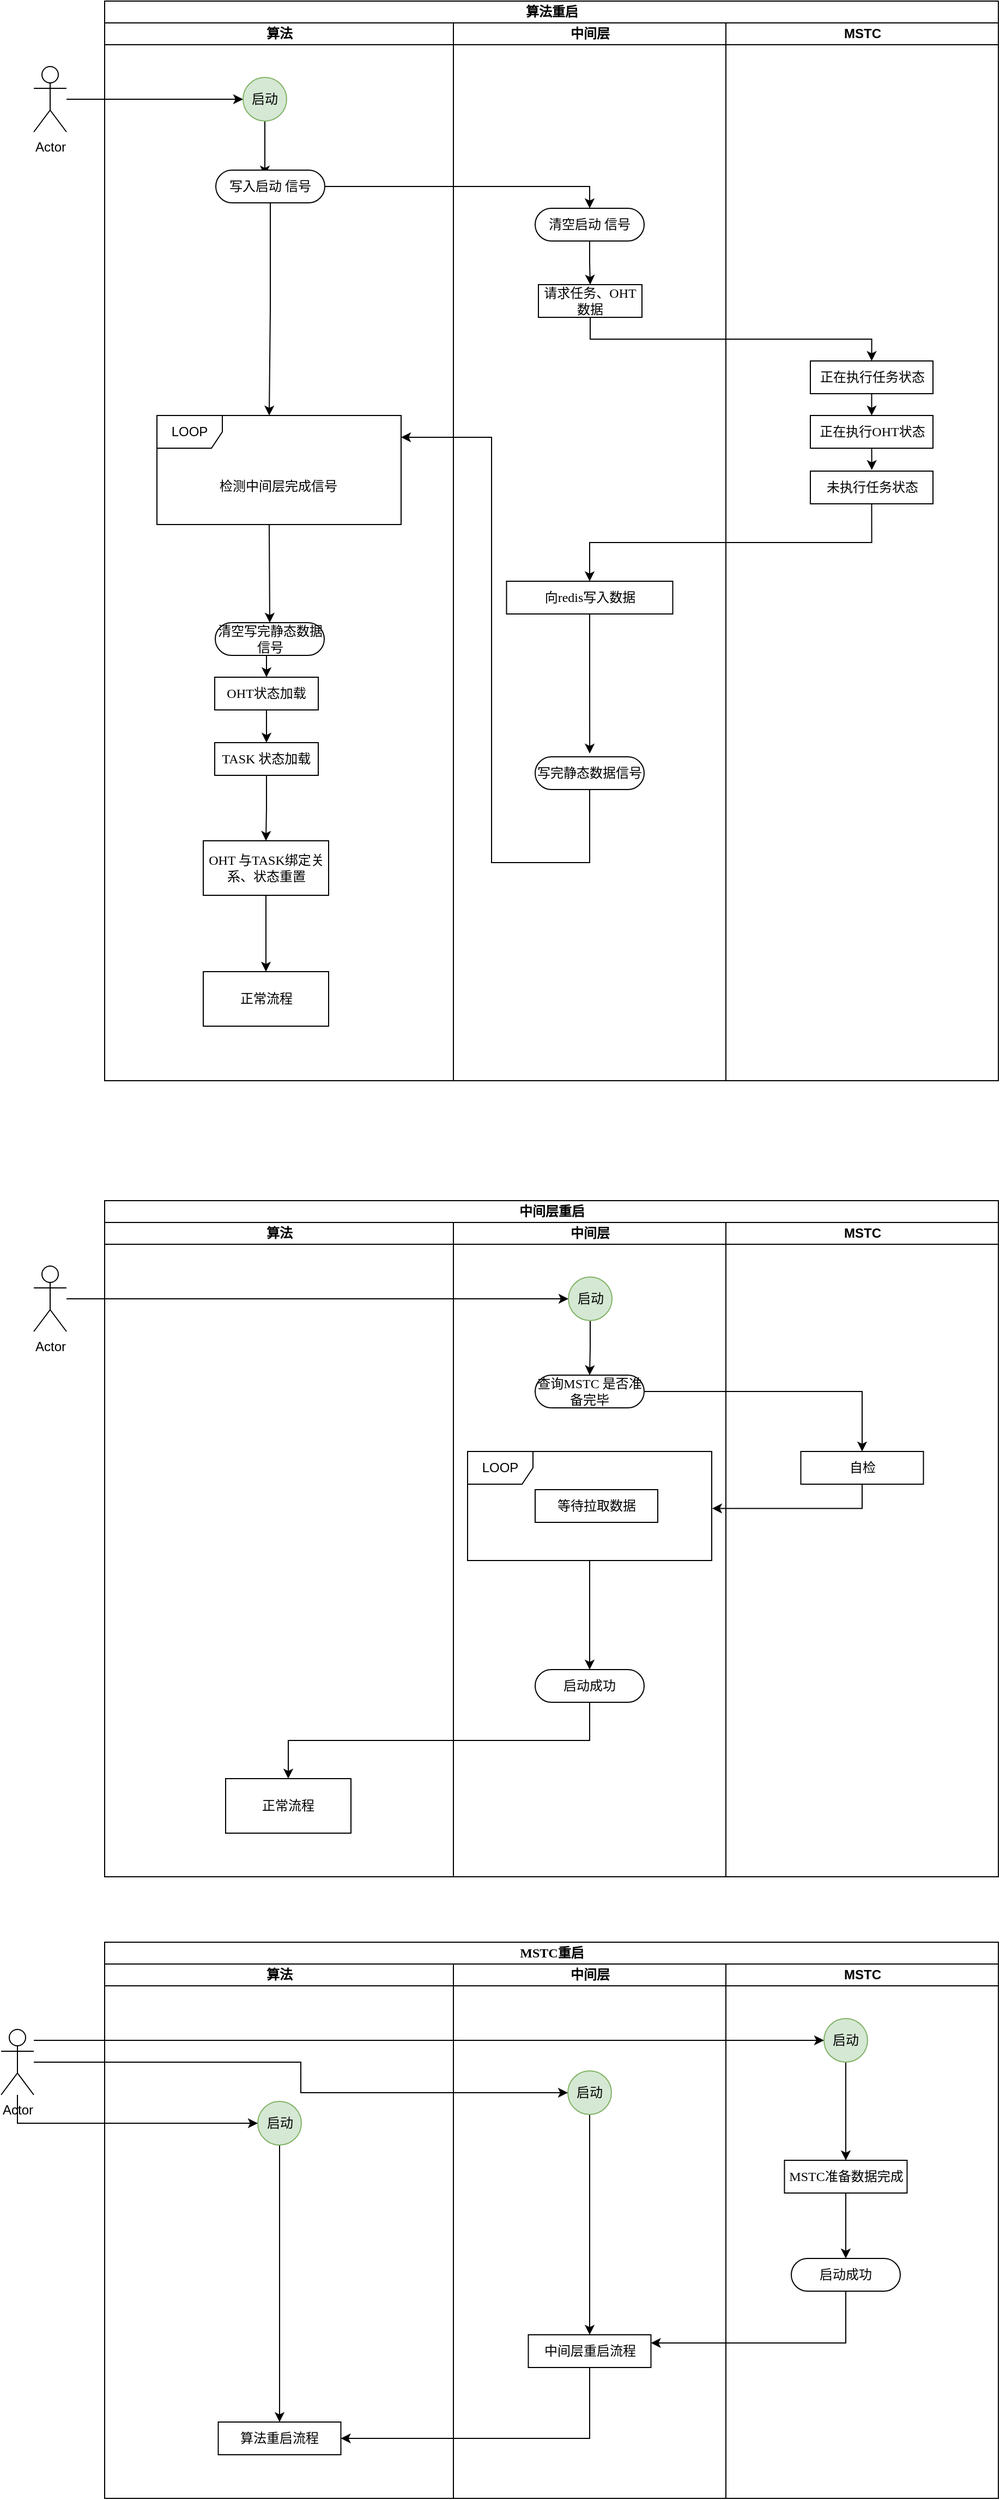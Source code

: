 <mxfile version="26.1.3">
  <diagram name="Page-1" id="0783ab3e-0a74-02c8-0abd-f7b4e66b4bec">
    <mxGraphModel dx="4947" dy="2474" grid="1" gridSize="10" guides="1" tooltips="1" connect="1" arrows="1" fold="1" page="1" pageScale="1" pageWidth="850" pageHeight="1100" background="none" math="0" shadow="0">
      <root>
        <mxCell id="0" />
        <mxCell id="1" parent="0" />
        <mxCell id="1c1d494c118603dd-1" value="算法重启" style="swimlane;html=1;childLayout=stackLayout;startSize=20;rounded=0;shadow=0;comic=0;labelBackgroundColor=none;strokeWidth=1;fontFamily=Verdana;fontSize=12;align=center;" parent="1" vertex="1">
          <mxGeometry x="45" y="20" width="820" height="990" as="geometry" />
        </mxCell>
        <mxCell id="1c1d494c118603dd-2" value="算法" style="swimlane;html=1;startSize=20;" parent="1c1d494c118603dd-1" vertex="1">
          <mxGeometry y="20" width="320" height="970" as="geometry" />
        </mxCell>
        <mxCell id="PYUSAe0y5DwZYE7WgvPL-24" style="edgeStyle=orthogonalEdgeStyle;rounded=0;orthogonalLoop=1;jettySize=auto;html=1;exitX=0.5;exitY=1;exitDx=0;exitDy=0;" edge="1" parent="1c1d494c118603dd-2" source="60571a20871a0731-4">
          <mxGeometry relative="1" as="geometry">
            <mxPoint x="147" y="140.0" as="targetPoint" />
          </mxGeometry>
        </mxCell>
        <mxCell id="60571a20871a0731-4" value="启动" style="ellipse;whiteSpace=wrap;html=1;rounded=0;shadow=0;comic=0;labelBackgroundColor=none;strokeWidth=1;fontFamily=Verdana;fontSize=12;align=center;fillColor=#d5e8d4;strokeColor=#82b366;" parent="1c1d494c118603dd-2" vertex="1">
          <mxGeometry x="127" y="50" width="40" height="40" as="geometry" />
        </mxCell>
        <mxCell id="PYUSAe0y5DwZYE7WgvPL-77" style="edgeStyle=orthogonalEdgeStyle;rounded=0;orthogonalLoop=1;jettySize=auto;html=1;exitX=0.5;exitY=1;exitDx=0;exitDy=0;" edge="1" parent="1c1d494c118603dd-2" source="PYUSAe0y5DwZYE7WgvPL-32">
          <mxGeometry relative="1" as="geometry">
            <mxPoint x="151" y="360" as="targetPoint" />
          </mxGeometry>
        </mxCell>
        <mxCell id="PYUSAe0y5DwZYE7WgvPL-32" value="写入启动 信号" style="rounded=1;whiteSpace=wrap;html=1;shadow=0;comic=0;labelBackgroundColor=none;strokeWidth=1;fontFamily=Verdana;fontSize=12;align=center;arcSize=50;" vertex="1" parent="1c1d494c118603dd-2">
          <mxGeometry x="102" y="135" width="100" height="30" as="geometry" />
        </mxCell>
        <mxCell id="PYUSAe0y5DwZYE7WgvPL-93" style="edgeStyle=orthogonalEdgeStyle;rounded=0;orthogonalLoop=1;jettySize=auto;html=1;entryX=0.5;entryY=0;entryDx=0;entryDy=0;" edge="1" parent="1c1d494c118603dd-2" target="PYUSAe0y5DwZYE7WgvPL-67">
          <mxGeometry relative="1" as="geometry">
            <mxPoint x="151" y="460" as="sourcePoint" />
          </mxGeometry>
        </mxCell>
        <mxCell id="PYUSAe0y5DwZYE7WgvPL-50" value="LOOP" style="shape=umlFrame;whiteSpace=wrap;html=1;pointerEvents=0;" vertex="1" parent="1c1d494c118603dd-2">
          <mxGeometry x="48" y="360" width="224" height="100" as="geometry" />
        </mxCell>
        <mxCell id="PYUSAe0y5DwZYE7WgvPL-71" style="edgeStyle=orthogonalEdgeStyle;rounded=0;orthogonalLoop=1;jettySize=auto;html=1;exitX=0.5;exitY=1;exitDx=0;exitDy=0;entryX=0.5;entryY=0;entryDx=0;entryDy=0;" edge="1" parent="1c1d494c118603dd-2" source="PYUSAe0y5DwZYE7WgvPL-51" target="PYUSAe0y5DwZYE7WgvPL-59">
          <mxGeometry relative="1" as="geometry" />
        </mxCell>
        <mxCell id="PYUSAe0y5DwZYE7WgvPL-51" value="OHT状态加载" style="rounded=0;whiteSpace=wrap;html=1;shadow=0;comic=0;labelBackgroundColor=none;strokeWidth=1;fontFamily=Verdana;fontSize=12;align=center;arcSize=50;" vertex="1" parent="1c1d494c118603dd-2">
          <mxGeometry x="101" y="600" width="95" height="30" as="geometry" />
        </mxCell>
        <mxCell id="PYUSAe0y5DwZYE7WgvPL-76" style="edgeStyle=orthogonalEdgeStyle;rounded=0;orthogonalLoop=1;jettySize=auto;html=1;exitX=0.5;exitY=1;exitDx=0;exitDy=0;entryX=0.5;entryY=0;entryDx=0;entryDy=0;" edge="1" parent="1c1d494c118603dd-2" source="PYUSAe0y5DwZYE7WgvPL-59" target="PYUSAe0y5DwZYE7WgvPL-60">
          <mxGeometry relative="1" as="geometry" />
        </mxCell>
        <mxCell id="PYUSAe0y5DwZYE7WgvPL-59" value="TASK 状态加载" style="rounded=0;whiteSpace=wrap;html=1;shadow=0;comic=0;labelBackgroundColor=none;strokeWidth=1;fontFamily=Verdana;fontSize=12;align=center;arcSize=50;" vertex="1" parent="1c1d494c118603dd-2">
          <mxGeometry x="101" y="660" width="95" height="30" as="geometry" />
        </mxCell>
        <mxCell id="PYUSAe0y5DwZYE7WgvPL-75" style="edgeStyle=orthogonalEdgeStyle;rounded=0;orthogonalLoop=1;jettySize=auto;html=1;exitX=0.5;exitY=1;exitDx=0;exitDy=0;entryX=0.5;entryY=0;entryDx=0;entryDy=0;" edge="1" parent="1c1d494c118603dd-2" source="PYUSAe0y5DwZYE7WgvPL-60" target="PYUSAe0y5DwZYE7WgvPL-73">
          <mxGeometry relative="1" as="geometry" />
        </mxCell>
        <mxCell id="PYUSAe0y5DwZYE7WgvPL-60" value="OHT 与TASK绑定关系、状态重置" style="rounded=0;whiteSpace=wrap;html=1;shadow=0;comic=0;labelBackgroundColor=none;strokeWidth=1;fontFamily=Verdana;fontSize=12;align=center;arcSize=50;" vertex="1" parent="1c1d494c118603dd-2">
          <mxGeometry x="90.5" y="750" width="115" height="50" as="geometry" />
        </mxCell>
        <mxCell id="PYUSAe0y5DwZYE7WgvPL-70" style="edgeStyle=orthogonalEdgeStyle;rounded=0;orthogonalLoop=1;jettySize=auto;html=1;exitX=0.5;exitY=1;exitDx=0;exitDy=0;entryX=0.5;entryY=0;entryDx=0;entryDy=0;" edge="1" parent="1c1d494c118603dd-2" source="PYUSAe0y5DwZYE7WgvPL-67" target="PYUSAe0y5DwZYE7WgvPL-51">
          <mxGeometry relative="1" as="geometry" />
        </mxCell>
        <mxCell id="PYUSAe0y5DwZYE7WgvPL-67" value="清空写完静态数据信号" style="rounded=1;whiteSpace=wrap;html=1;shadow=0;comic=0;labelBackgroundColor=none;strokeWidth=1;fontFamily=Verdana;fontSize=12;align=center;arcSize=50;" vertex="1" parent="1c1d494c118603dd-2">
          <mxGeometry x="101.5" y="550" width="100" height="30" as="geometry" />
        </mxCell>
        <mxCell id="PYUSAe0y5DwZYE7WgvPL-73" value="正常流程" style="rounded=0;whiteSpace=wrap;html=1;shadow=0;comic=0;labelBackgroundColor=none;strokeWidth=1;fontFamily=Verdana;fontSize=12;align=center;arcSize=50;" vertex="1" parent="1c1d494c118603dd-2">
          <mxGeometry x="90.5" y="870" width="115" height="50" as="geometry" />
        </mxCell>
        <mxCell id="PYUSAe0y5DwZYE7WgvPL-79" value="检测中间层完成信号" style="text;html=1;align=center;verticalAlign=middle;resizable=0;points=[];autosize=1;strokeColor=none;fillColor=none;" vertex="1" parent="1c1d494c118603dd-2">
          <mxGeometry x="94" y="410" width="130" height="30" as="geometry" />
        </mxCell>
        <mxCell id="1c1d494c118603dd-3" value="中间层" style="swimlane;html=1;startSize=20;" parent="1c1d494c118603dd-1" vertex="1">
          <mxGeometry x="320" y="20" width="250" height="970" as="geometry" />
        </mxCell>
        <mxCell id="PYUSAe0y5DwZYE7WgvPL-95" style="edgeStyle=orthogonalEdgeStyle;rounded=0;orthogonalLoop=1;jettySize=auto;html=1;exitX=0.5;exitY=1;exitDx=0;exitDy=0;" edge="1" parent="1c1d494c118603dd-3" source="PYUSAe0y5DwZYE7WgvPL-25">
          <mxGeometry relative="1" as="geometry">
            <mxPoint x="125.059" y="670" as="targetPoint" />
          </mxGeometry>
        </mxCell>
        <mxCell id="PYUSAe0y5DwZYE7WgvPL-25" value="向redis写入数据" style="rounded=0;whiteSpace=wrap;html=1;shadow=0;comic=0;labelBackgroundColor=none;strokeWidth=1;fontFamily=Verdana;fontSize=12;align=center;arcSize=50;" vertex="1" parent="1c1d494c118603dd-3">
          <mxGeometry x="48.75" y="512" width="152.5" height="30" as="geometry" />
        </mxCell>
        <mxCell id="PYUSAe0y5DwZYE7WgvPL-28" value="写完静态数据信号" style="rounded=1;whiteSpace=wrap;html=1;shadow=0;comic=0;labelBackgroundColor=none;strokeWidth=1;fontFamily=Verdana;fontSize=12;align=center;arcSize=50;" vertex="1" parent="1c1d494c118603dd-3">
          <mxGeometry x="75" y="673" width="100" height="30" as="geometry" />
        </mxCell>
        <mxCell id="PYUSAe0y5DwZYE7WgvPL-89" style="edgeStyle=orthogonalEdgeStyle;rounded=0;orthogonalLoop=1;jettySize=auto;html=1;exitX=0.5;exitY=1;exitDx=0;exitDy=0;entryX=0.5;entryY=0;entryDx=0;entryDy=0;" edge="1" parent="1c1d494c118603dd-3" source="PYUSAe0y5DwZYE7WgvPL-64" target="PYUSAe0y5DwZYE7WgvPL-83">
          <mxGeometry relative="1" as="geometry" />
        </mxCell>
        <mxCell id="PYUSAe0y5DwZYE7WgvPL-64" value="清空启动 信号" style="rounded=1;whiteSpace=wrap;html=1;shadow=0;comic=0;labelBackgroundColor=none;strokeWidth=1;fontFamily=Verdana;fontSize=12;align=center;arcSize=50;" vertex="1" parent="1c1d494c118603dd-3">
          <mxGeometry x="75" y="170" width="100" height="30" as="geometry" />
        </mxCell>
        <mxCell id="PYUSAe0y5DwZYE7WgvPL-83" value="请求任务、OHT数据" style="rounded=0;whiteSpace=wrap;html=1;shadow=0;comic=0;labelBackgroundColor=none;strokeWidth=1;fontFamily=Verdana;fontSize=12;align=center;arcSize=50;" vertex="1" parent="1c1d494c118603dd-3">
          <mxGeometry x="78" y="240" width="95" height="30" as="geometry" />
        </mxCell>
        <mxCell id="PYUSAe0y5DwZYE7WgvPL-66" style="edgeStyle=orthogonalEdgeStyle;rounded=0;orthogonalLoop=1;jettySize=auto;html=1;exitX=1;exitY=0.5;exitDx=0;exitDy=0;entryX=0.5;entryY=0;entryDx=0;entryDy=0;" edge="1" parent="1c1d494c118603dd-1" source="PYUSAe0y5DwZYE7WgvPL-32" target="PYUSAe0y5DwZYE7WgvPL-64">
          <mxGeometry relative="1" as="geometry" />
        </mxCell>
        <mxCell id="PYUSAe0y5DwZYE7WgvPL-78" style="edgeStyle=orthogonalEdgeStyle;rounded=0;orthogonalLoop=1;jettySize=auto;html=1;exitX=0.5;exitY=1;exitDx=0;exitDy=0;" edge="1" parent="1c1d494c118603dd-1" source="PYUSAe0y5DwZYE7WgvPL-28" target="PYUSAe0y5DwZYE7WgvPL-50">
          <mxGeometry relative="1" as="geometry">
            <Array as="points">
              <mxPoint x="445" y="790" />
              <mxPoint x="355" y="790" />
              <mxPoint x="355" y="400" />
            </Array>
          </mxGeometry>
        </mxCell>
        <mxCell id="PYUSAe0y5DwZYE7WgvPL-90" style="edgeStyle=orthogonalEdgeStyle;rounded=0;orthogonalLoop=1;jettySize=auto;html=1;exitX=0.5;exitY=1;exitDx=0;exitDy=0;entryX=0.5;entryY=0;entryDx=0;entryDy=0;" edge="1" parent="1c1d494c118603dd-1" source="PYUSAe0y5DwZYE7WgvPL-83" target="PYUSAe0y5DwZYE7WgvPL-82">
          <mxGeometry relative="1" as="geometry" />
        </mxCell>
        <mxCell id="1c1d494c118603dd-4" value="MSTC" style="swimlane;html=1;startSize=20;" parent="1c1d494c118603dd-1" vertex="1">
          <mxGeometry x="570" y="20" width="250" height="970" as="geometry" />
        </mxCell>
        <mxCell id="PYUSAe0y5DwZYE7WgvPL-91" style="edgeStyle=orthogonalEdgeStyle;rounded=0;orthogonalLoop=1;jettySize=auto;html=1;exitX=0.5;exitY=1;exitDx=0;exitDy=0;entryX=0.5;entryY=0;entryDx=0;entryDy=0;" edge="1" parent="1c1d494c118603dd-4" source="PYUSAe0y5DwZYE7WgvPL-82" target="PYUSAe0y5DwZYE7WgvPL-87">
          <mxGeometry relative="1" as="geometry" />
        </mxCell>
        <mxCell id="PYUSAe0y5DwZYE7WgvPL-82" value="正在执行任务状态" style="rounded=0;whiteSpace=wrap;html=1;shadow=0;comic=0;labelBackgroundColor=none;strokeWidth=1;fontFamily=Verdana;fontSize=12;align=center;arcSize=50;" vertex="1" parent="1c1d494c118603dd-4">
          <mxGeometry x="77.5" y="310" width="112.5" height="30" as="geometry" />
        </mxCell>
        <mxCell id="PYUSAe0y5DwZYE7WgvPL-86" value="未执行任务状态" style="rounded=0;whiteSpace=wrap;html=1;shadow=0;comic=0;labelBackgroundColor=none;strokeWidth=1;fontFamily=Verdana;fontSize=12;align=center;arcSize=50;" vertex="1" parent="1c1d494c118603dd-4">
          <mxGeometry x="77.5" y="411" width="112.5" height="30" as="geometry" />
        </mxCell>
        <mxCell id="PYUSAe0y5DwZYE7WgvPL-92" style="edgeStyle=orthogonalEdgeStyle;rounded=0;orthogonalLoop=1;jettySize=auto;html=1;exitX=0.5;exitY=1;exitDx=0;exitDy=0;" edge="1" parent="1c1d494c118603dd-4" source="PYUSAe0y5DwZYE7WgvPL-87">
          <mxGeometry relative="1" as="geometry">
            <mxPoint x="133.882" y="410" as="targetPoint" />
          </mxGeometry>
        </mxCell>
        <mxCell id="PYUSAe0y5DwZYE7WgvPL-87" value="正在执行OHT状态" style="rounded=0;whiteSpace=wrap;html=1;shadow=0;comic=0;labelBackgroundColor=none;strokeWidth=1;fontFamily=Verdana;fontSize=12;align=center;arcSize=50;" vertex="1" parent="1c1d494c118603dd-4">
          <mxGeometry x="77.5" y="360" width="112.5" height="30" as="geometry" />
        </mxCell>
        <mxCell id="PYUSAe0y5DwZYE7WgvPL-94" style="edgeStyle=orthogonalEdgeStyle;rounded=0;orthogonalLoop=1;jettySize=auto;html=1;exitX=0.5;exitY=1;exitDx=0;exitDy=0;entryX=0.5;entryY=0;entryDx=0;entryDy=0;" edge="1" parent="1c1d494c118603dd-1" source="PYUSAe0y5DwZYE7WgvPL-86" target="PYUSAe0y5DwZYE7WgvPL-25">
          <mxGeometry relative="1" as="geometry" />
        </mxCell>
        <mxCell id="PYUSAe0y5DwZYE7WgvPL-2" style="edgeStyle=orthogonalEdgeStyle;rounded=0;orthogonalLoop=1;jettySize=auto;html=1;entryX=0;entryY=0.5;entryDx=0;entryDy=0;" edge="1" parent="1" source="PYUSAe0y5DwZYE7WgvPL-1" target="60571a20871a0731-4">
          <mxGeometry relative="1" as="geometry" />
        </mxCell>
        <mxCell id="PYUSAe0y5DwZYE7WgvPL-1" value="Actor" style="shape=umlActor;verticalLabelPosition=bottom;verticalAlign=top;html=1;" vertex="1" parent="1">
          <mxGeometry x="-20" y="80" width="30" height="60" as="geometry" />
        </mxCell>
        <mxCell id="PYUSAe0y5DwZYE7WgvPL-318" value="MSTC重启" style="swimlane;html=1;childLayout=stackLayout;startSize=20;rounded=0;shadow=0;comic=0;labelBackgroundColor=none;strokeWidth=1;fontFamily=Verdana;fontSize=12;align=center;" vertex="1" parent="1">
          <mxGeometry x="45" y="1800" width="820" height="510" as="geometry" />
        </mxCell>
        <mxCell id="PYUSAe0y5DwZYE7WgvPL-319" value="算法" style="swimlane;html=1;startSize=20;" vertex="1" parent="PYUSAe0y5DwZYE7WgvPL-318">
          <mxGeometry y="20" width="320" height="490" as="geometry" />
        </mxCell>
        <mxCell id="PYUSAe0y5DwZYE7WgvPL-370" style="edgeStyle=orthogonalEdgeStyle;rounded=0;orthogonalLoop=1;jettySize=auto;html=1;exitX=0.5;exitY=1;exitDx=0;exitDy=0;entryX=0.5;entryY=0;entryDx=0;entryDy=0;" edge="1" parent="PYUSAe0y5DwZYE7WgvPL-319" source="PYUSAe0y5DwZYE7WgvPL-360" target="PYUSAe0y5DwZYE7WgvPL-369">
          <mxGeometry relative="1" as="geometry" />
        </mxCell>
        <mxCell id="PYUSAe0y5DwZYE7WgvPL-360" value="启动" style="ellipse;whiteSpace=wrap;html=1;rounded=0;shadow=0;comic=0;labelBackgroundColor=none;strokeWidth=1;fontFamily=Verdana;fontSize=12;align=center;fillColor=#d5e8d4;strokeColor=#82b366;" vertex="1" parent="PYUSAe0y5DwZYE7WgvPL-319">
          <mxGeometry x="140.5" y="126" width="40" height="40" as="geometry" />
        </mxCell>
        <mxCell id="PYUSAe0y5DwZYE7WgvPL-369" value="算法重启流程" style="rounded=0;whiteSpace=wrap;html=1;shadow=0;comic=0;labelBackgroundColor=none;strokeWidth=1;fontFamily=Verdana;fontSize=12;align=center;arcSize=50;" vertex="1" parent="PYUSAe0y5DwZYE7WgvPL-319">
          <mxGeometry x="104.25" y="420" width="112.5" height="30" as="geometry" />
        </mxCell>
        <mxCell id="PYUSAe0y5DwZYE7WgvPL-336" value="中间层" style="swimlane;html=1;startSize=20;" vertex="1" parent="PYUSAe0y5DwZYE7WgvPL-318">
          <mxGeometry x="320" y="20" width="250" height="490" as="geometry" />
        </mxCell>
        <mxCell id="PYUSAe0y5DwZYE7WgvPL-372" style="edgeStyle=orthogonalEdgeStyle;rounded=0;orthogonalLoop=1;jettySize=auto;html=1;exitX=0.5;exitY=1;exitDx=0;exitDy=0;entryX=0.5;entryY=0;entryDx=0;entryDy=0;" edge="1" parent="PYUSAe0y5DwZYE7WgvPL-336" source="PYUSAe0y5DwZYE7WgvPL-359" target="PYUSAe0y5DwZYE7WgvPL-398">
          <mxGeometry relative="1" as="geometry">
            <mxPoint x="126.25" y="390" as="targetPoint" />
          </mxGeometry>
        </mxCell>
        <mxCell id="PYUSAe0y5DwZYE7WgvPL-359" value="启动" style="ellipse;whiteSpace=wrap;html=1;rounded=0;shadow=0;comic=0;labelBackgroundColor=none;strokeWidth=1;fontFamily=Verdana;fontSize=12;align=center;fillColor=#d5e8d4;strokeColor=#82b366;" vertex="1" parent="PYUSAe0y5DwZYE7WgvPL-336">
          <mxGeometry x="105" y="98" width="40" height="40" as="geometry" />
        </mxCell>
        <mxCell id="PYUSAe0y5DwZYE7WgvPL-398" value="中间层重启流程" style="rounded=0;whiteSpace=wrap;html=1;shadow=0;comic=0;labelBackgroundColor=none;strokeWidth=1;fontFamily=Verdana;fontSize=12;align=center;arcSize=50;" vertex="1" parent="PYUSAe0y5DwZYE7WgvPL-336">
          <mxGeometry x="68.75" y="340" width="112.5" height="30" as="geometry" />
        </mxCell>
        <mxCell id="PYUSAe0y5DwZYE7WgvPL-346" value="MSTC" style="swimlane;html=1;startSize=20;" vertex="1" parent="PYUSAe0y5DwZYE7WgvPL-318">
          <mxGeometry x="570" y="20" width="250" height="490" as="geometry" />
        </mxCell>
        <mxCell id="PYUSAe0y5DwZYE7WgvPL-364" style="edgeStyle=orthogonalEdgeStyle;rounded=0;orthogonalLoop=1;jettySize=auto;html=1;exitX=0.5;exitY=1;exitDx=0;exitDy=0;entryX=0.5;entryY=0;entryDx=0;entryDy=0;" edge="1" parent="PYUSAe0y5DwZYE7WgvPL-346" source="PYUSAe0y5DwZYE7WgvPL-321" target="PYUSAe0y5DwZYE7WgvPL-361">
          <mxGeometry relative="1" as="geometry" />
        </mxCell>
        <mxCell id="PYUSAe0y5DwZYE7WgvPL-321" value="启动" style="ellipse;whiteSpace=wrap;html=1;rounded=0;shadow=0;comic=0;labelBackgroundColor=none;strokeWidth=1;fontFamily=Verdana;fontSize=12;align=center;fillColor=#d5e8d4;strokeColor=#82b366;" vertex="1" parent="PYUSAe0y5DwZYE7WgvPL-346">
          <mxGeometry x="90" y="50" width="40" height="40" as="geometry" />
        </mxCell>
        <mxCell id="PYUSAe0y5DwZYE7WgvPL-365" style="edgeStyle=orthogonalEdgeStyle;rounded=0;orthogonalLoop=1;jettySize=auto;html=1;exitX=0.5;exitY=1;exitDx=0;exitDy=0;entryX=0.5;entryY=0;entryDx=0;entryDy=0;" edge="1" parent="PYUSAe0y5DwZYE7WgvPL-346" source="PYUSAe0y5DwZYE7WgvPL-361" target="PYUSAe0y5DwZYE7WgvPL-362">
          <mxGeometry relative="1" as="geometry" />
        </mxCell>
        <mxCell id="PYUSAe0y5DwZYE7WgvPL-361" value="MSTC准备数据完成" style="rounded=0;whiteSpace=wrap;html=1;shadow=0;comic=0;labelBackgroundColor=none;strokeWidth=1;fontFamily=Verdana;fontSize=12;align=center;arcSize=50;" vertex="1" parent="PYUSAe0y5DwZYE7WgvPL-346">
          <mxGeometry x="53.75" y="180" width="112.5" height="30" as="geometry" />
        </mxCell>
        <mxCell id="PYUSAe0y5DwZYE7WgvPL-362" value="启动成功" style="rounded=1;whiteSpace=wrap;html=1;shadow=0;comic=0;labelBackgroundColor=none;strokeWidth=1;fontFamily=Verdana;fontSize=12;align=center;arcSize=50;" vertex="1" parent="PYUSAe0y5DwZYE7WgvPL-346">
          <mxGeometry x="60" y="270" width="100" height="30" as="geometry" />
        </mxCell>
        <mxCell id="PYUSAe0y5DwZYE7WgvPL-376" style="edgeStyle=orthogonalEdgeStyle;rounded=0;orthogonalLoop=1;jettySize=auto;html=1;exitX=0.5;exitY=1;exitDx=0;exitDy=0;entryX=1;entryY=0.25;entryDx=0;entryDy=0;" edge="1" parent="PYUSAe0y5DwZYE7WgvPL-318" source="PYUSAe0y5DwZYE7WgvPL-362" target="PYUSAe0y5DwZYE7WgvPL-398">
          <mxGeometry relative="1" as="geometry">
            <mxPoint x="556.776" y="424.4" as="targetPoint" />
          </mxGeometry>
        </mxCell>
        <mxCell id="PYUSAe0y5DwZYE7WgvPL-399" style="edgeStyle=orthogonalEdgeStyle;rounded=0;orthogonalLoop=1;jettySize=auto;html=1;exitX=0.5;exitY=1;exitDx=0;exitDy=0;entryX=1;entryY=0.5;entryDx=0;entryDy=0;" edge="1" parent="PYUSAe0y5DwZYE7WgvPL-318" source="PYUSAe0y5DwZYE7WgvPL-398" target="PYUSAe0y5DwZYE7WgvPL-369">
          <mxGeometry relative="1" as="geometry" />
        </mxCell>
        <mxCell id="PYUSAe0y5DwZYE7WgvPL-407" style="edgeStyle=orthogonalEdgeStyle;rounded=0;orthogonalLoop=1;jettySize=auto;html=1;entryX=0;entryY=0.5;entryDx=0;entryDy=0;" edge="1" parent="1" source="PYUSAe0y5DwZYE7WgvPL-354" target="PYUSAe0y5DwZYE7WgvPL-321">
          <mxGeometry relative="1" as="geometry">
            <Array as="points">
              <mxPoint x="190" y="1890" />
              <mxPoint x="190" y="1890" />
            </Array>
          </mxGeometry>
        </mxCell>
        <mxCell id="PYUSAe0y5DwZYE7WgvPL-410" style="edgeStyle=orthogonalEdgeStyle;rounded=0;orthogonalLoop=1;jettySize=auto;html=1;entryX=0;entryY=0.5;entryDx=0;entryDy=0;" edge="1" parent="1" source="PYUSAe0y5DwZYE7WgvPL-354" target="PYUSAe0y5DwZYE7WgvPL-359">
          <mxGeometry relative="1" as="geometry" />
        </mxCell>
        <mxCell id="PYUSAe0y5DwZYE7WgvPL-411" style="edgeStyle=orthogonalEdgeStyle;rounded=0;orthogonalLoop=1;jettySize=auto;html=1;entryX=0;entryY=0.5;entryDx=0;entryDy=0;" edge="1" parent="1" source="PYUSAe0y5DwZYE7WgvPL-354" target="PYUSAe0y5DwZYE7WgvPL-360">
          <mxGeometry relative="1" as="geometry">
            <Array as="points">
              <mxPoint x="-35" y="1966" />
            </Array>
          </mxGeometry>
        </mxCell>
        <mxCell id="PYUSAe0y5DwZYE7WgvPL-354" value="Actor" style="shape=umlActor;verticalLabelPosition=bottom;verticalAlign=top;html=1;" vertex="1" parent="1">
          <mxGeometry x="-50" y="1880" width="30" height="60" as="geometry" />
        </mxCell>
        <mxCell id="PYUSAe0y5DwZYE7WgvPL-377" value="中间层重启" style="swimlane;html=1;childLayout=stackLayout;startSize=20;rounded=0;shadow=0;comic=0;labelBackgroundColor=none;strokeWidth=1;fontFamily=Verdana;fontSize=12;align=center;" vertex="1" parent="1">
          <mxGeometry x="45" y="1120" width="820" height="620" as="geometry" />
        </mxCell>
        <mxCell id="PYUSAe0y5DwZYE7WgvPL-378" value="算法" style="swimlane;html=1;startSize=20;" vertex="1" parent="PYUSAe0y5DwZYE7WgvPL-377">
          <mxGeometry y="20" width="320" height="600" as="geometry" />
        </mxCell>
        <mxCell id="PYUSAe0y5DwZYE7WgvPL-379" value="正常流程" style="rounded=0;whiteSpace=wrap;html=1;shadow=0;comic=0;labelBackgroundColor=none;strokeWidth=1;fontFamily=Verdana;fontSize=12;align=center;arcSize=50;" vertex="1" parent="PYUSAe0y5DwZYE7WgvPL-378">
          <mxGeometry x="111" y="510" width="115" height="50" as="geometry" />
        </mxCell>
        <mxCell id="PYUSAe0y5DwZYE7WgvPL-380" value="中间层" style="swimlane;html=1;startSize=20;" vertex="1" parent="PYUSAe0y5DwZYE7WgvPL-377">
          <mxGeometry x="320" y="20" width="250" height="600" as="geometry" />
        </mxCell>
        <mxCell id="PYUSAe0y5DwZYE7WgvPL-389" style="edgeStyle=orthogonalEdgeStyle;rounded=0;orthogonalLoop=1;jettySize=auto;html=1;exitX=0.5;exitY=1;exitDx=0;exitDy=0;entryX=0.5;entryY=0;entryDx=0;entryDy=0;" edge="1" parent="PYUSAe0y5DwZYE7WgvPL-380" source="PYUSAe0y5DwZYE7WgvPL-381" target="PYUSAe0y5DwZYE7WgvPL-387">
          <mxGeometry relative="1" as="geometry" />
        </mxCell>
        <mxCell id="PYUSAe0y5DwZYE7WgvPL-381" value="启动" style="ellipse;whiteSpace=wrap;html=1;rounded=0;shadow=0;comic=0;labelBackgroundColor=none;strokeWidth=1;fontFamily=Verdana;fontSize=12;align=center;fillColor=#d5e8d4;strokeColor=#82b366;" vertex="1" parent="PYUSAe0y5DwZYE7WgvPL-380">
          <mxGeometry x="105.5" y="50" width="40" height="40" as="geometry" />
        </mxCell>
        <mxCell id="PYUSAe0y5DwZYE7WgvPL-387" value="查询MSTC 是否准备完毕" style="rounded=1;whiteSpace=wrap;html=1;shadow=0;comic=0;labelBackgroundColor=none;strokeWidth=1;fontFamily=Verdana;fontSize=12;align=center;arcSize=50;" vertex="1" parent="PYUSAe0y5DwZYE7WgvPL-380">
          <mxGeometry x="75" y="140" width="100" height="30" as="geometry" />
        </mxCell>
        <mxCell id="PYUSAe0y5DwZYE7WgvPL-396" style="edgeStyle=orthogonalEdgeStyle;rounded=0;orthogonalLoop=1;jettySize=auto;html=1;entryX=0.5;entryY=0;entryDx=0;entryDy=0;" edge="1" parent="PYUSAe0y5DwZYE7WgvPL-380" source="PYUSAe0y5DwZYE7WgvPL-390" target="PYUSAe0y5DwZYE7WgvPL-395">
          <mxGeometry relative="1" as="geometry" />
        </mxCell>
        <mxCell id="PYUSAe0y5DwZYE7WgvPL-390" value="LOOP" style="shape=umlFrame;whiteSpace=wrap;html=1;pointerEvents=0;" vertex="1" parent="PYUSAe0y5DwZYE7WgvPL-380">
          <mxGeometry x="13" y="210" width="224" height="100" as="geometry" />
        </mxCell>
        <mxCell id="PYUSAe0y5DwZYE7WgvPL-391" value="等待拉取数据" style="rounded=0;whiteSpace=wrap;html=1;shadow=0;comic=0;labelBackgroundColor=none;strokeWidth=1;fontFamily=Verdana;fontSize=12;align=center;arcSize=50;" vertex="1" parent="PYUSAe0y5DwZYE7WgvPL-380">
          <mxGeometry x="75" y="245" width="112.5" height="30" as="geometry" />
        </mxCell>
        <mxCell id="PYUSAe0y5DwZYE7WgvPL-395" value="启动成功" style="rounded=1;whiteSpace=wrap;html=1;shadow=0;comic=0;labelBackgroundColor=none;strokeWidth=1;fontFamily=Verdana;fontSize=12;align=center;arcSize=50;" vertex="1" parent="PYUSAe0y5DwZYE7WgvPL-380">
          <mxGeometry x="75" y="410" width="100" height="30" as="geometry" />
        </mxCell>
        <mxCell id="PYUSAe0y5DwZYE7WgvPL-382" value="MSTC" style="swimlane;html=1;startSize=20;" vertex="1" parent="PYUSAe0y5DwZYE7WgvPL-377">
          <mxGeometry x="570" y="20" width="250" height="600" as="geometry" />
        </mxCell>
        <mxCell id="PYUSAe0y5DwZYE7WgvPL-388" value="自检" style="rounded=0;whiteSpace=wrap;html=1;shadow=0;comic=0;labelBackgroundColor=none;strokeWidth=1;fontFamily=Verdana;fontSize=12;align=center;arcSize=50;" vertex="1" parent="PYUSAe0y5DwZYE7WgvPL-382">
          <mxGeometry x="68.75" y="210" width="112.5" height="30" as="geometry" />
        </mxCell>
        <mxCell id="PYUSAe0y5DwZYE7WgvPL-392" style="edgeStyle=orthogonalEdgeStyle;rounded=0;orthogonalLoop=1;jettySize=auto;html=1;exitX=1;exitY=0.5;exitDx=0;exitDy=0;entryX=0.5;entryY=0;entryDx=0;entryDy=0;" edge="1" parent="PYUSAe0y5DwZYE7WgvPL-377" source="PYUSAe0y5DwZYE7WgvPL-387" target="PYUSAe0y5DwZYE7WgvPL-388">
          <mxGeometry relative="1" as="geometry" />
        </mxCell>
        <mxCell id="PYUSAe0y5DwZYE7WgvPL-394" style="edgeStyle=orthogonalEdgeStyle;rounded=0;orthogonalLoop=1;jettySize=auto;html=1;exitX=0.5;exitY=1;exitDx=0;exitDy=0;entryX=1.002;entryY=0.522;entryDx=0;entryDy=0;entryPerimeter=0;" edge="1" parent="PYUSAe0y5DwZYE7WgvPL-377" source="PYUSAe0y5DwZYE7WgvPL-388" target="PYUSAe0y5DwZYE7WgvPL-390">
          <mxGeometry relative="1" as="geometry" />
        </mxCell>
        <mxCell id="PYUSAe0y5DwZYE7WgvPL-397" style="edgeStyle=orthogonalEdgeStyle;rounded=0;orthogonalLoop=1;jettySize=auto;html=1;exitX=0.5;exitY=1;exitDx=0;exitDy=0;entryX=0.5;entryY=0;entryDx=0;entryDy=0;" edge="1" parent="PYUSAe0y5DwZYE7WgvPL-377" source="PYUSAe0y5DwZYE7WgvPL-395" target="PYUSAe0y5DwZYE7WgvPL-379">
          <mxGeometry relative="1" as="geometry" />
        </mxCell>
        <mxCell id="PYUSAe0y5DwZYE7WgvPL-384" style="edgeStyle=orthogonalEdgeStyle;rounded=0;orthogonalLoop=1;jettySize=auto;html=1;entryX=0;entryY=0.5;entryDx=0;entryDy=0;" edge="1" parent="1" source="PYUSAe0y5DwZYE7WgvPL-385" target="PYUSAe0y5DwZYE7WgvPL-381">
          <mxGeometry relative="1" as="geometry" />
        </mxCell>
        <mxCell id="PYUSAe0y5DwZYE7WgvPL-385" value="Actor" style="shape=umlActor;verticalLabelPosition=bottom;verticalAlign=top;html=1;" vertex="1" parent="1">
          <mxGeometry x="-20" y="1180" width="30" height="60" as="geometry" />
        </mxCell>
      </root>
    </mxGraphModel>
  </diagram>
</mxfile>
